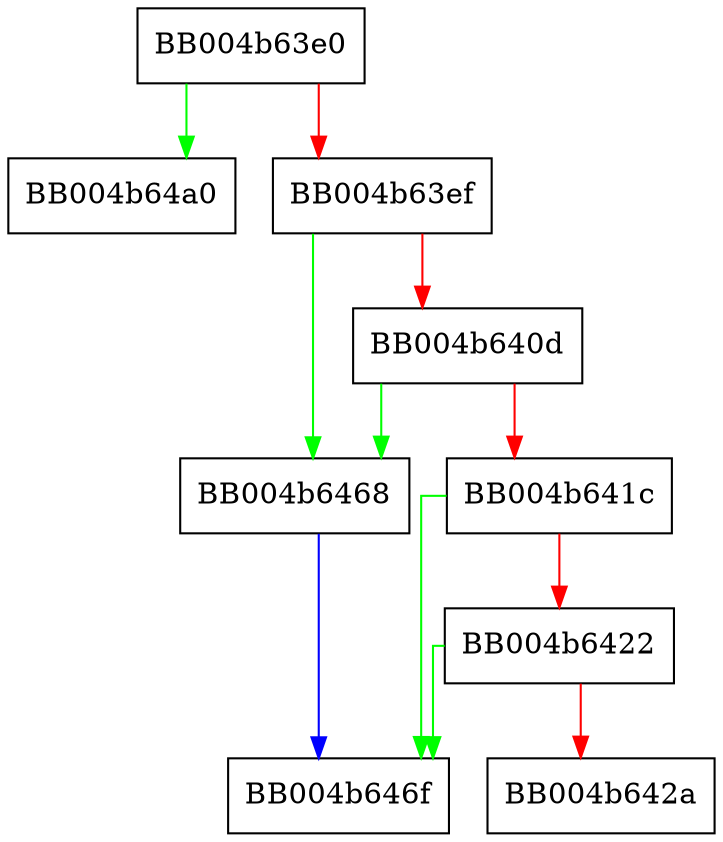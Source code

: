 digraph ossl_quic_port_set_net_rbio {
  node [shape="box"];
  graph [splines=ortho];
  BB004b63e0 -> BB004b64a0 [color="green"];
  BB004b63e0 -> BB004b63ef [color="red"];
  BB004b63ef -> BB004b6468 [color="green"];
  BB004b63ef -> BB004b640d [color="red"];
  BB004b640d -> BB004b6468 [color="green"];
  BB004b640d -> BB004b641c [color="red"];
  BB004b641c -> BB004b646f [color="green"];
  BB004b641c -> BB004b6422 [color="red"];
  BB004b6422 -> BB004b646f [color="green"];
  BB004b6422 -> BB004b642a [color="red"];
  BB004b6468 -> BB004b646f [color="blue"];
}